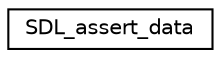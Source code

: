 digraph "Graphical Class Hierarchy"
{
  edge [fontname="Helvetica",fontsize="10",labelfontname="Helvetica",labelfontsize="10"];
  node [fontname="Helvetica",fontsize="10",shape=record];
  rankdir="LR";
  Node1 [label="SDL_assert_data",height=0.2,width=0.4,color="black", fillcolor="white", style="filled",URL="$struct_s_d_l__assert__data.html"];
}
